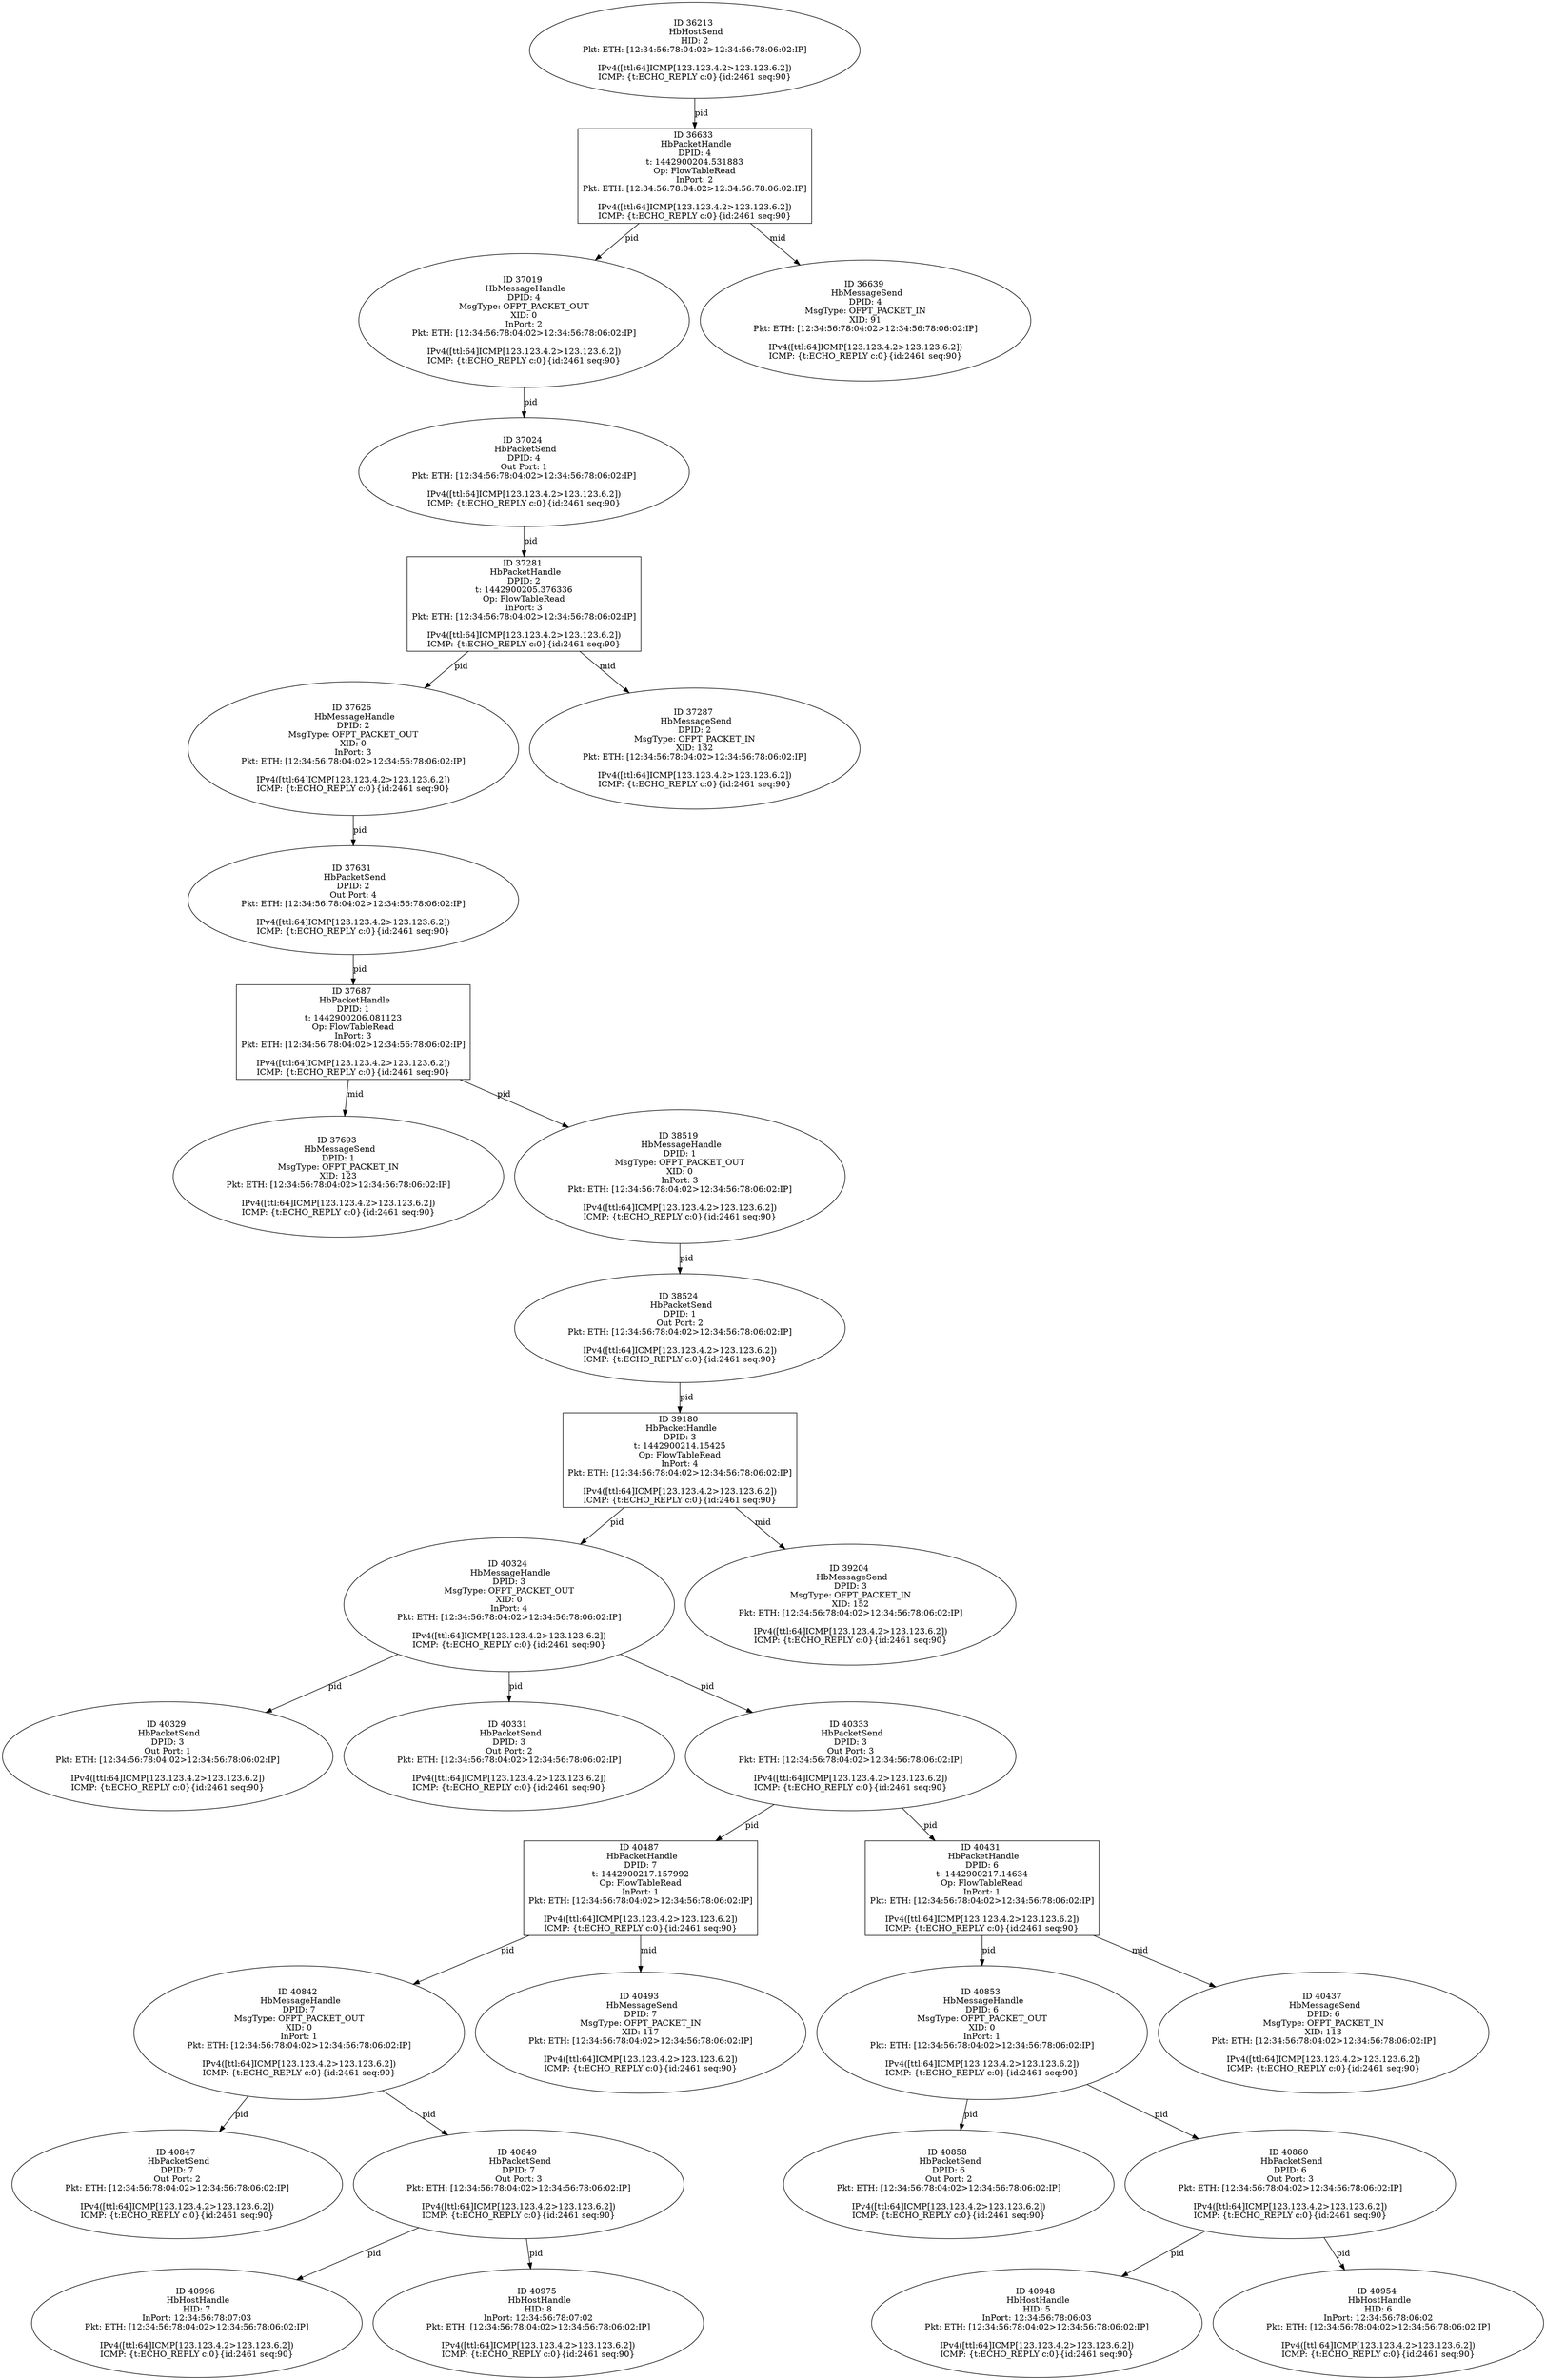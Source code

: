 strict digraph G {
40324 [shape=oval, event=<hb_events.HbMessageHandle object at 0x1108ba050>, label="ID 40324 
 HbMessageHandle
DPID: 3
MsgType: OFPT_PACKET_OUT
XID: 0
InPort: 4
Pkt: ETH: [12:34:56:78:04:02>12:34:56:78:06:02:IP]

IPv4([ttl:64]ICMP[123.123.4.2>123.123.6.2])
ICMP: {t:ECHO_REPLY c:0}{id:2461 seq:90}"];
40329 [shape=oval, event=<hb_events.HbPacketSend object at 0x1108c1c10>, label="ID 40329 
 HbPacketSend
DPID: 3
Out Port: 1
Pkt: ETH: [12:34:56:78:04:02>12:34:56:78:06:02:IP]

IPv4([ttl:64]ICMP[123.123.4.2>123.123.6.2])
ICMP: {t:ECHO_REPLY c:0}{id:2461 seq:90}"];
40842 [shape=oval, event=<hb_events.HbMessageHandle object at 0x11096f790>, label="ID 40842 
 HbMessageHandle
DPID: 7
MsgType: OFPT_PACKET_OUT
XID: 0
InPort: 1
Pkt: ETH: [12:34:56:78:04:02>12:34:56:78:06:02:IP]

IPv4([ttl:64]ICMP[123.123.4.2>123.123.6.2])
ICMP: {t:ECHO_REPLY c:0}{id:2461 seq:90}"];
40331 [shape=oval, event=<hb_events.HbPacketSend object at 0x1108c1e50>, label="ID 40331 
 HbPacketSend
DPID: 3
Out Port: 2
Pkt: ETH: [12:34:56:78:04:02>12:34:56:78:06:02:IP]

IPv4([ttl:64]ICMP[123.123.4.2>123.123.6.2])
ICMP: {t:ECHO_REPLY c:0}{id:2461 seq:90}"];
39180 [shape=box, event=<hb_events.HbPacketHandle object at 0x11064c4d0>, label="ID 39180 
 HbPacketHandle
DPID: 3
t: 1442900214.15425
Op: FlowTableRead
InPort: 4
Pkt: ETH: [12:34:56:78:04:02>12:34:56:78:06:02:IP]

IPv4([ttl:64]ICMP[123.123.4.2>123.123.6.2])
ICMP: {t:ECHO_REPLY c:0}{id:2461 seq:90}"];
40333 [shape=oval, event=<hb_events.HbPacketSend object at 0x1108c30d0>, label="ID 40333 
 HbPacketSend
DPID: 3
Out Port: 3
Pkt: ETH: [12:34:56:78:04:02>12:34:56:78:06:02:IP]

IPv4([ttl:64]ICMP[123.123.4.2>123.123.6.2])
ICMP: {t:ECHO_REPLY c:0}{id:2461 seq:90}"];
40847 [shape=oval, event=<hb_events.HbPacketSend object at 0x11096fc90>, label="ID 40847 
 HbPacketSend
DPID: 7
Out Port: 2
Pkt: ETH: [12:34:56:78:04:02>12:34:56:78:06:02:IP]

IPv4([ttl:64]ICMP[123.123.4.2>123.123.6.2])
ICMP: {t:ECHO_REPLY c:0}{id:2461 seq:90}"];
40849 [shape=oval, event=<hb_events.HbPacketSend object at 0x11096fed0>, label="ID 40849 
 HbPacketSend
DPID: 7
Out Port: 3
Pkt: ETH: [12:34:56:78:04:02>12:34:56:78:06:02:IP]

IPv4([ttl:64]ICMP[123.123.4.2>123.123.6.2])
ICMP: {t:ECHO_REPLY c:0}{id:2461 seq:90}"];
40853 [shape=oval, event=<hb_events.HbMessageHandle object at 0x110973150>, label="ID 40853 
 HbMessageHandle
DPID: 6
MsgType: OFPT_PACKET_OUT
XID: 0
InPort: 1
Pkt: ETH: [12:34:56:78:04:02>12:34:56:78:06:02:IP]

IPv4([ttl:64]ICMP[123.123.4.2>123.123.6.2])
ICMP: {t:ECHO_REPLY c:0}{id:2461 seq:90}"];
36633 [shape=box, event=<hb_events.HbPacketHandle object at 0x10f751690>, label="ID 36633 
 HbPacketHandle
DPID: 4
t: 1442900204.531883
Op: FlowTableRead
InPort: 2
Pkt: ETH: [12:34:56:78:04:02>12:34:56:78:06:02:IP]

IPv4([ttl:64]ICMP[123.123.4.2>123.123.6.2])
ICMP: {t:ECHO_REPLY c:0}{id:2461 seq:90}"];
40858 [shape=oval, event=<hb_events.HbPacketSend object at 0x110973650>, label="ID 40858 
 HbPacketSend
DPID: 6
Out Port: 2
Pkt: ETH: [12:34:56:78:04:02>12:34:56:78:06:02:IP]

IPv4([ttl:64]ICMP[123.123.4.2>123.123.6.2])
ICMP: {t:ECHO_REPLY c:0}{id:2461 seq:90}"];
37019 [shape=oval, event=<hb_events.HbMessageHandle object at 0x10f97ab50>, label="ID 37019 
 HbMessageHandle
DPID: 4
MsgType: OFPT_PACKET_OUT
XID: 0
InPort: 2
Pkt: ETH: [12:34:56:78:04:02>12:34:56:78:06:02:IP]

IPv4([ttl:64]ICMP[123.123.4.2>123.123.6.2])
ICMP: {t:ECHO_REPLY c:0}{id:2461 seq:90}"];
40860 [shape=oval, event=<hb_events.HbPacketSend object at 0x110973890>, label="ID 40860 
 HbPacketSend
DPID: 6
Out Port: 3
Pkt: ETH: [12:34:56:78:04:02>12:34:56:78:06:02:IP]

IPv4([ttl:64]ICMP[123.123.4.2>123.123.6.2])
ICMP: {t:ECHO_REPLY c:0}{id:2461 seq:90}"];
36639 [shape=oval, event=<hb_events.HbMessageSend object at 0x10f75e910>, label="ID 36639 
 HbMessageSend
DPID: 4
MsgType: OFPT_PACKET_IN
XID: 91
Pkt: ETH: [12:34:56:78:04:02>12:34:56:78:06:02:IP]

IPv4([ttl:64]ICMP[123.123.4.2>123.123.6.2])
ICMP: {t:ECHO_REPLY c:0}{id:2461 seq:90}"];
37024 [shape=oval, event=<hb_events.HbPacketSend object at 0x10f9a4790>, label="ID 37024 
 HbPacketSend
DPID: 4
Out Port: 1
Pkt: ETH: [12:34:56:78:04:02>12:34:56:78:06:02:IP]

IPv4([ttl:64]ICMP[123.123.4.2>123.123.6.2])
ICMP: {t:ECHO_REPLY c:0}{id:2461 seq:90}"];
37281 [shape=box, event=<hb_events.HbPacketHandle object at 0x10fab9c50>, label="ID 37281 
 HbPacketHandle
DPID: 2
t: 1442900205.376336
Op: FlowTableRead
InPort: 3
Pkt: ETH: [12:34:56:78:04:02>12:34:56:78:06:02:IP]

IPv4([ttl:64]ICMP[123.123.4.2>123.123.6.2])
ICMP: {t:ECHO_REPLY c:0}{id:2461 seq:90}"];
40996 [shape=oval, event=<hb_events.HbHostHandle object at 0x1109a2650>, label="ID 40996 
 HbHostHandle
HID: 7
InPort: 12:34:56:78:07:03
Pkt: ETH: [12:34:56:78:04:02>12:34:56:78:06:02:IP]

IPv4([ttl:64]ICMP[123.123.4.2>123.123.6.2])
ICMP: {t:ECHO_REPLY c:0}{id:2461 seq:90}"];
40487 [shape=box, event=<hb_events.HbPacketHandle object at 0x1108e63d0>, label="ID 40487 
 HbPacketHandle
DPID: 7
t: 1442900217.157992
Op: FlowTableRead
InPort: 1
Pkt: ETH: [12:34:56:78:04:02>12:34:56:78:06:02:IP]

IPv4([ttl:64]ICMP[123.123.4.2>123.123.6.2])
ICMP: {t:ECHO_REPLY c:0}{id:2461 seq:90}"];
40493 [shape=oval, event=<hb_events.HbMessageSend object at 0x1108e6b10>, label="ID 40493 
 HbMessageSend
DPID: 7
MsgType: OFPT_PACKET_IN
XID: 117
Pkt: ETH: [12:34:56:78:04:02>12:34:56:78:06:02:IP]

IPv4([ttl:64]ICMP[123.123.4.2>123.123.6.2])
ICMP: {t:ECHO_REPLY c:0}{id:2461 seq:90}"];
37687 [shape=box, event=<hb_events.HbPacketHandle object at 0x10fce2390>, label="ID 37687 
 HbPacketHandle
DPID: 1
t: 1442900206.081123
Op: FlowTableRead
InPort: 3
Pkt: ETH: [12:34:56:78:04:02>12:34:56:78:06:02:IP]

IPv4([ttl:64]ICMP[123.123.4.2>123.123.6.2])
ICMP: {t:ECHO_REPLY c:0}{id:2461 seq:90}"];
37693 [shape=oval, event=<hb_events.HbMessageSend object at 0x10fce2950>, label="ID 37693 
 HbMessageSend
DPID: 1
MsgType: OFPT_PACKET_IN
XID: 123
Pkt: ETH: [12:34:56:78:04:02>12:34:56:78:06:02:IP]

IPv4([ttl:64]ICMP[123.123.4.2>123.123.6.2])
ICMP: {t:ECHO_REPLY c:0}{id:2461 seq:90}"];
36213 [shape=oval, event=<hb_events.HbHostSend object at 0x10f4d7f50>, label="ID 36213 
 HbHostSend
HID: 2
Pkt: ETH: [12:34:56:78:04:02>12:34:56:78:06:02:IP]

IPv4([ttl:64]ICMP[123.123.4.2>123.123.6.2])
ICMP: {t:ECHO_REPLY c:0}{id:2461 seq:90}"];
39204 [shape=oval, event=<hb_events.HbMessageSend object at 0x110659e50>, label="ID 39204 
 HbMessageSend
DPID: 3
MsgType: OFPT_PACKET_IN
XID: 152
Pkt: ETH: [12:34:56:78:04:02>12:34:56:78:06:02:IP]

IPv4([ttl:64]ICMP[123.123.4.2>123.123.6.2])
ICMP: {t:ECHO_REPLY c:0}{id:2461 seq:90}"];
40975 [shape=oval, event=<hb_events.HbHostHandle object at 0x11099b150>, label="ID 40975 
 HbHostHandle
HID: 8
InPort: 12:34:56:78:07:02
Pkt: ETH: [12:34:56:78:04:02>12:34:56:78:06:02:IP]

IPv4([ttl:64]ICMP[123.123.4.2>123.123.6.2])
ICMP: {t:ECHO_REPLY c:0}{id:2461 seq:90}"];
37626 [shape=oval, event=<hb_events.HbMessageHandle object at 0x10fcc6990>, label="ID 37626 
 HbMessageHandle
DPID: 2
MsgType: OFPT_PACKET_OUT
XID: 0
InPort: 3
Pkt: ETH: [12:34:56:78:04:02>12:34:56:78:06:02:IP]

IPv4([ttl:64]ICMP[123.123.4.2>123.123.6.2])
ICMP: {t:ECHO_REPLY c:0}{id:2461 seq:90}"];
37287 [shape=oval, event=<hb_events.HbMessageSend object at 0x10fac8e50>, label="ID 37287 
 HbMessageSend
DPID: 2
MsgType: OFPT_PACKET_IN
XID: 132
Pkt: ETH: [12:34:56:78:04:02>12:34:56:78:06:02:IP]

IPv4([ttl:64]ICMP[123.123.4.2>123.123.6.2])
ICMP: {t:ECHO_REPLY c:0}{id:2461 seq:90}"];
40431 [shape=box, event=<hb_events.HbPacketHandle object at 0x1108d3490>, label="ID 40431 
 HbPacketHandle
DPID: 6
t: 1442900217.14634
Op: FlowTableRead
InPort: 1
Pkt: ETH: [12:34:56:78:04:02>12:34:56:78:06:02:IP]

IPv4([ttl:64]ICMP[123.123.4.2>123.123.6.2])
ICMP: {t:ECHO_REPLY c:0}{id:2461 seq:90}"];
40948 [shape=oval, event=<hb_events.HbHostHandle object at 0x11098e790>, label="ID 40948 
 HbHostHandle
HID: 5
InPort: 12:34:56:78:06:03
Pkt: ETH: [12:34:56:78:04:02>12:34:56:78:06:02:IP]

IPv4([ttl:64]ICMP[123.123.4.2>123.123.6.2])
ICMP: {t:ECHO_REPLY c:0}{id:2461 seq:90}"];
40437 [shape=oval, event=<hb_events.HbMessageSend object at 0x1108d3bd0>, label="ID 40437 
 HbMessageSend
DPID: 6
MsgType: OFPT_PACKET_IN
XID: 113
Pkt: ETH: [12:34:56:78:04:02>12:34:56:78:06:02:IP]

IPv4([ttl:64]ICMP[123.123.4.2>123.123.6.2])
ICMP: {t:ECHO_REPLY c:0}{id:2461 seq:90}"];
38519 [shape=oval, event=<hb_events.HbMessageHandle object at 0x110396290>, label="ID 38519 
 HbMessageHandle
DPID: 1
MsgType: OFPT_PACKET_OUT
XID: 0
InPort: 3
Pkt: ETH: [12:34:56:78:04:02>12:34:56:78:06:02:IP]

IPv4([ttl:64]ICMP[123.123.4.2>123.123.6.2])
ICMP: {t:ECHO_REPLY c:0}{id:2461 seq:90}"];
40954 [shape=oval, event=<hb_events.HbHostHandle object at 0x11098ec10>, label="ID 40954 
 HbHostHandle
HID: 6
InPort: 12:34:56:78:06:02
Pkt: ETH: [12:34:56:78:04:02>12:34:56:78:06:02:IP]

IPv4([ttl:64]ICMP[123.123.4.2>123.123.6.2])
ICMP: {t:ECHO_REPLY c:0}{id:2461 seq:90}"];
38524 [shape=oval, event=<hb_events.HbPacketSend object at 0x11034e890>, label="ID 38524 
 HbPacketSend
DPID: 1
Out Port: 2
Pkt: ETH: [12:34:56:78:04:02>12:34:56:78:06:02:IP]

IPv4([ttl:64]ICMP[123.123.4.2>123.123.6.2])
ICMP: {t:ECHO_REPLY c:0}{id:2461 seq:90}"];
37631 [shape=oval, event=<hb_events.HbPacketSend object at 0x10fcf3ad0>, label="ID 37631 
 HbPacketSend
DPID: 2
Out Port: 4
Pkt: ETH: [12:34:56:78:04:02>12:34:56:78:06:02:IP]

IPv4([ttl:64]ICMP[123.123.4.2>123.123.6.2])
ICMP: {t:ECHO_REPLY c:0}{id:2461 seq:90}"];
40324 -> 40329  [rel=pid, label=pid];
40324 -> 40331  [rel=pid, label=pid];
40324 -> 40333  [rel=pid, label=pid];
40842 -> 40849  [rel=pid, label=pid];
40842 -> 40847  [rel=pid, label=pid];
39180 -> 40324  [rel=pid, label=pid];
39180 -> 39204  [rel=mid, label=mid];
40333 -> 40487  [rel=pid, label=pid];
40333 -> 40431  [rel=pid, label=pid];
40849 -> 40996  [rel=pid, label=pid];
40849 -> 40975  [rel=pid, label=pid];
40853 -> 40858  [rel=pid, label=pid];
40853 -> 40860  [rel=pid, label=pid];
36633 -> 37019  [rel=pid, label=pid];
36633 -> 36639  [rel=mid, label=mid];
37019 -> 37024  [rel=pid, label=pid];
40860 -> 40954  [rel=pid, label=pid];
40860 -> 40948  [rel=pid, label=pid];
37024 -> 37281  [rel=pid, label=pid];
37281 -> 37626  [rel=pid, label=pid];
37281 -> 37287  [rel=mid, label=mid];
40487 -> 40842  [rel=pid, label=pid];
40487 -> 40493  [rel=mid, label=mid];
37687 -> 37693  [rel=mid, label=mid];
37687 -> 38519  [rel=pid, label=pid];
40431 -> 40437  [rel=mid, label=mid];
40431 -> 40853  [rel=pid, label=pid];
36213 -> 36633  [rel=pid, label=pid];
38519 -> 38524  [rel=pid, label=pid];
37626 -> 37631  [rel=pid, label=pid];
38524 -> 39180  [rel=pid, label=pid];
37631 -> 37687  [rel=pid, label=pid];
}
